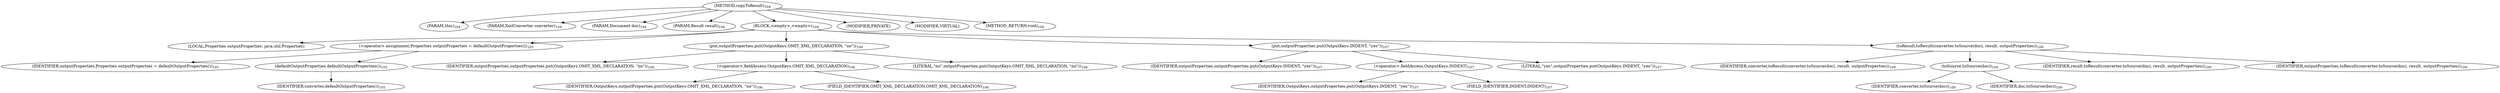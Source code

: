 digraph "copyToResult" {  
"179" [label = <(METHOD,copyToResult)<SUB>104</SUB>> ]
"180" [label = <(PARAM,this)<SUB>104</SUB>> ]
"181" [label = <(PARAM,XmlConverter converter)<SUB>104</SUB>> ]
"182" [label = <(PARAM,Document doc)<SUB>104</SUB>> ]
"183" [label = <(PARAM,Result result)<SUB>104</SUB>> ]
"184" [label = <(BLOCK,&lt;empty&gt;,&lt;empty&gt;)<SUB>104</SUB>> ]
"185" [label = <(LOCAL,Properties outputProperties: java.util.Properties)> ]
"186" [label = <(&lt;operator&gt;.assignment,Properties outputProperties = defaultOutputProperties())<SUB>105</SUB>> ]
"187" [label = <(IDENTIFIER,outputProperties,Properties outputProperties = defaultOutputProperties())<SUB>105</SUB>> ]
"188" [label = <(defaultOutputProperties,defaultOutputProperties())<SUB>105</SUB>> ]
"189" [label = <(IDENTIFIER,converter,defaultOutputProperties())<SUB>105</SUB>> ]
"190" [label = <(put,outputProperties.put(OutputKeys.OMIT_XML_DECLARATION, &quot;no&quot;))<SUB>106</SUB>> ]
"191" [label = <(IDENTIFIER,outputProperties,outputProperties.put(OutputKeys.OMIT_XML_DECLARATION, &quot;no&quot;))<SUB>106</SUB>> ]
"192" [label = <(&lt;operator&gt;.fieldAccess,OutputKeys.OMIT_XML_DECLARATION)<SUB>106</SUB>> ]
"193" [label = <(IDENTIFIER,OutputKeys,outputProperties.put(OutputKeys.OMIT_XML_DECLARATION, &quot;no&quot;))<SUB>106</SUB>> ]
"194" [label = <(FIELD_IDENTIFIER,OMIT_XML_DECLARATION,OMIT_XML_DECLARATION)<SUB>106</SUB>> ]
"195" [label = <(LITERAL,&quot;no&quot;,outputProperties.put(OutputKeys.OMIT_XML_DECLARATION, &quot;no&quot;))<SUB>106</SUB>> ]
"196" [label = <(put,outputProperties.put(OutputKeys.INDENT, &quot;yes&quot;))<SUB>107</SUB>> ]
"197" [label = <(IDENTIFIER,outputProperties,outputProperties.put(OutputKeys.INDENT, &quot;yes&quot;))<SUB>107</SUB>> ]
"198" [label = <(&lt;operator&gt;.fieldAccess,OutputKeys.INDENT)<SUB>107</SUB>> ]
"199" [label = <(IDENTIFIER,OutputKeys,outputProperties.put(OutputKeys.INDENT, &quot;yes&quot;))<SUB>107</SUB>> ]
"200" [label = <(FIELD_IDENTIFIER,INDENT,INDENT)<SUB>107</SUB>> ]
"201" [label = <(LITERAL,&quot;yes&quot;,outputProperties.put(OutputKeys.INDENT, &quot;yes&quot;))<SUB>107</SUB>> ]
"202" [label = <(toResult,toResult(converter.toSource(doc), result, outputProperties))<SUB>109</SUB>> ]
"203" [label = <(IDENTIFIER,converter,toResult(converter.toSource(doc), result, outputProperties))<SUB>109</SUB>> ]
"204" [label = <(toSource,toSource(doc))<SUB>109</SUB>> ]
"205" [label = <(IDENTIFIER,converter,toSource(doc))<SUB>109</SUB>> ]
"206" [label = <(IDENTIFIER,doc,toSource(doc))<SUB>109</SUB>> ]
"207" [label = <(IDENTIFIER,result,toResult(converter.toSource(doc), result, outputProperties))<SUB>109</SUB>> ]
"208" [label = <(IDENTIFIER,outputProperties,toResult(converter.toSource(doc), result, outputProperties))<SUB>109</SUB>> ]
"209" [label = <(MODIFIER,PRIVATE)> ]
"210" [label = <(MODIFIER,VIRTUAL)> ]
"211" [label = <(METHOD_RETURN,void)<SUB>104</SUB>> ]
  "179" -> "180" 
  "179" -> "181" 
  "179" -> "182" 
  "179" -> "183" 
  "179" -> "184" 
  "179" -> "209" 
  "179" -> "210" 
  "179" -> "211" 
  "184" -> "185" 
  "184" -> "186" 
  "184" -> "190" 
  "184" -> "196" 
  "184" -> "202" 
  "186" -> "187" 
  "186" -> "188" 
  "188" -> "189" 
  "190" -> "191" 
  "190" -> "192" 
  "190" -> "195" 
  "192" -> "193" 
  "192" -> "194" 
  "196" -> "197" 
  "196" -> "198" 
  "196" -> "201" 
  "198" -> "199" 
  "198" -> "200" 
  "202" -> "203" 
  "202" -> "204" 
  "202" -> "207" 
  "202" -> "208" 
  "204" -> "205" 
  "204" -> "206" 
}
